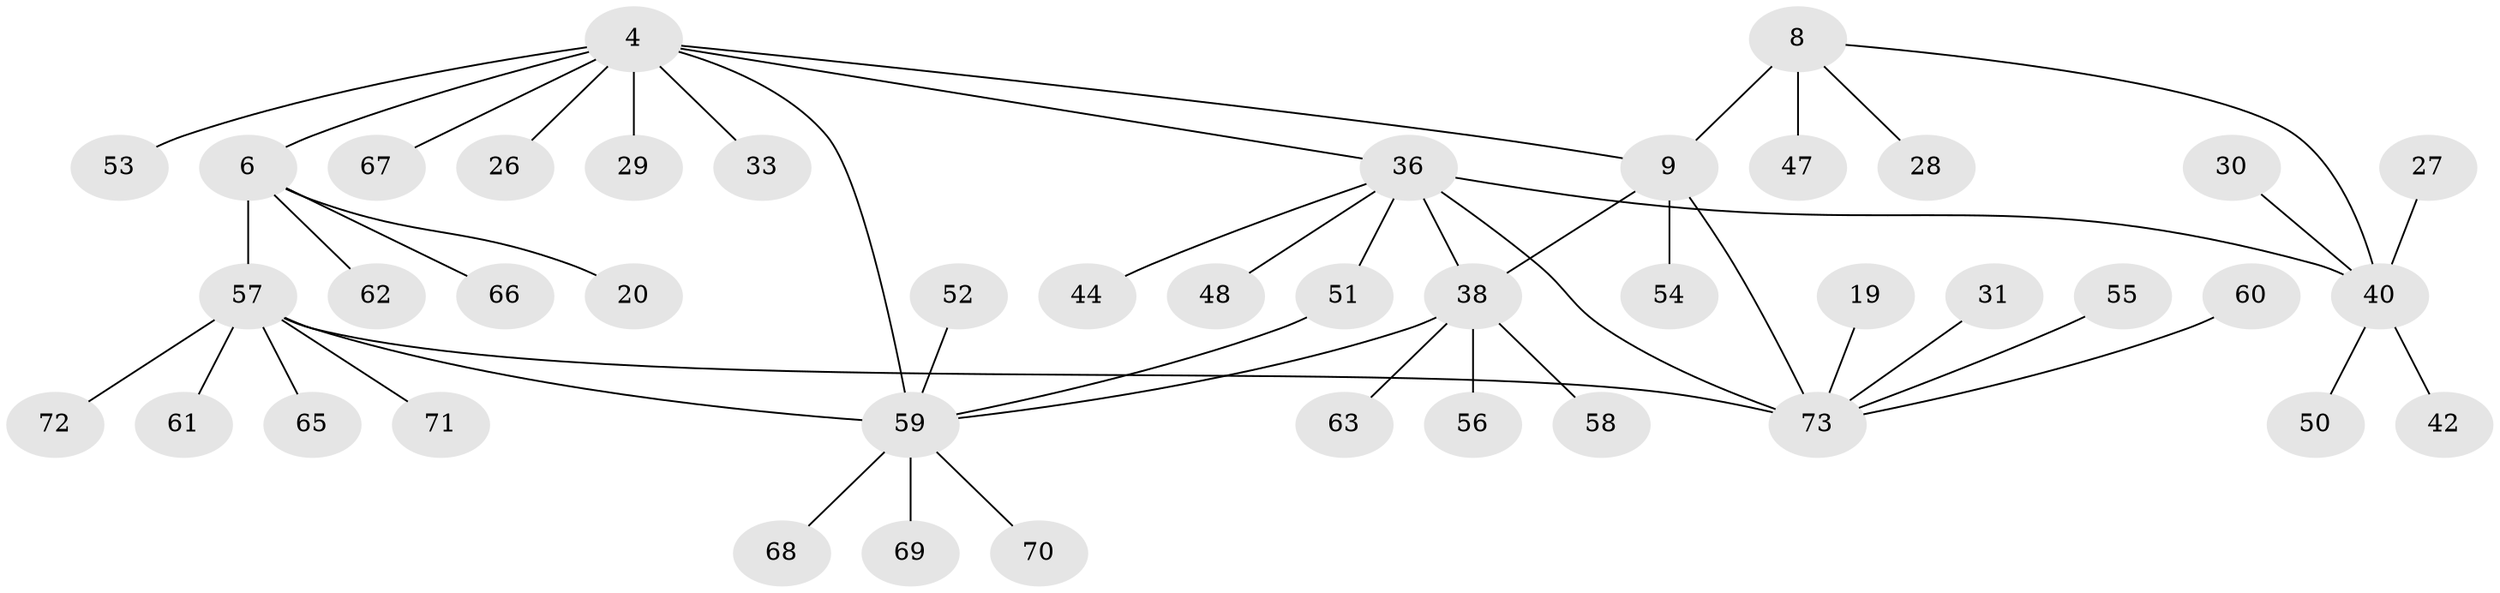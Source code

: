 // original degree distribution, {11: 0.0273972602739726, 3: 0.0821917808219178, 7: 0.0136986301369863, 6: 0.0410958904109589, 5: 0.0547945205479452, 9: 0.0136986301369863, 10: 0.0136986301369863, 2: 0.1232876712328767, 4: 0.0273972602739726, 1: 0.6027397260273972}
// Generated by graph-tools (version 1.1) at 2025/59/03/04/25 21:59:16]
// undirected, 43 vertices, 49 edges
graph export_dot {
graph [start="1"]
  node [color=gray90,style=filled];
  4;
  6 [super="+5"];
  8;
  9 [super="+7"];
  19;
  20;
  26;
  27;
  28;
  29 [super="+21"];
  30;
  31;
  33;
  36 [super="+15"];
  38 [super="+3"];
  40 [super="+34+13+22+24"];
  42;
  44;
  47 [super="+46"];
  48;
  50;
  51;
  52;
  53;
  54 [super="+43"];
  55;
  56;
  57 [super="+49+11"];
  58;
  59 [super="+1"];
  60 [super="+16"];
  61;
  62;
  63 [super="+37"];
  65;
  66;
  67;
  68;
  69 [super="+45"];
  70 [super="+64"];
  71;
  72;
  73 [super="+25+41+12"];
  4 -- 6 [weight=2];
  4 -- 9;
  4 -- 26;
  4 -- 33;
  4 -- 53;
  4 -- 59 [weight=2];
  4 -- 67;
  4 -- 29;
  4 -- 36;
  6 -- 66;
  6 -- 20;
  6 -- 62;
  6 -- 57 [weight=2];
  8 -- 9 [weight=2];
  8 -- 28;
  8 -- 47;
  8 -- 40;
  9 -- 54;
  9 -- 73;
  9 -- 38;
  19 -- 73;
  27 -- 40;
  30 -- 40;
  31 -- 73;
  36 -- 40 [weight=2];
  36 -- 73;
  36 -- 44;
  36 -- 48;
  36 -- 51;
  36 -- 38;
  38 -- 56;
  38 -- 58;
  38 -- 59 [weight=2];
  38 -- 63;
  40 -- 42;
  40 -- 50;
  51 -- 59;
  52 -- 59;
  55 -- 73;
  57 -- 59 [weight=2];
  57 -- 65;
  57 -- 71;
  57 -- 72;
  57 -- 61;
  57 -- 73 [weight=2];
  59 -- 68;
  59 -- 69;
  59 -- 70;
  60 -- 73;
}
